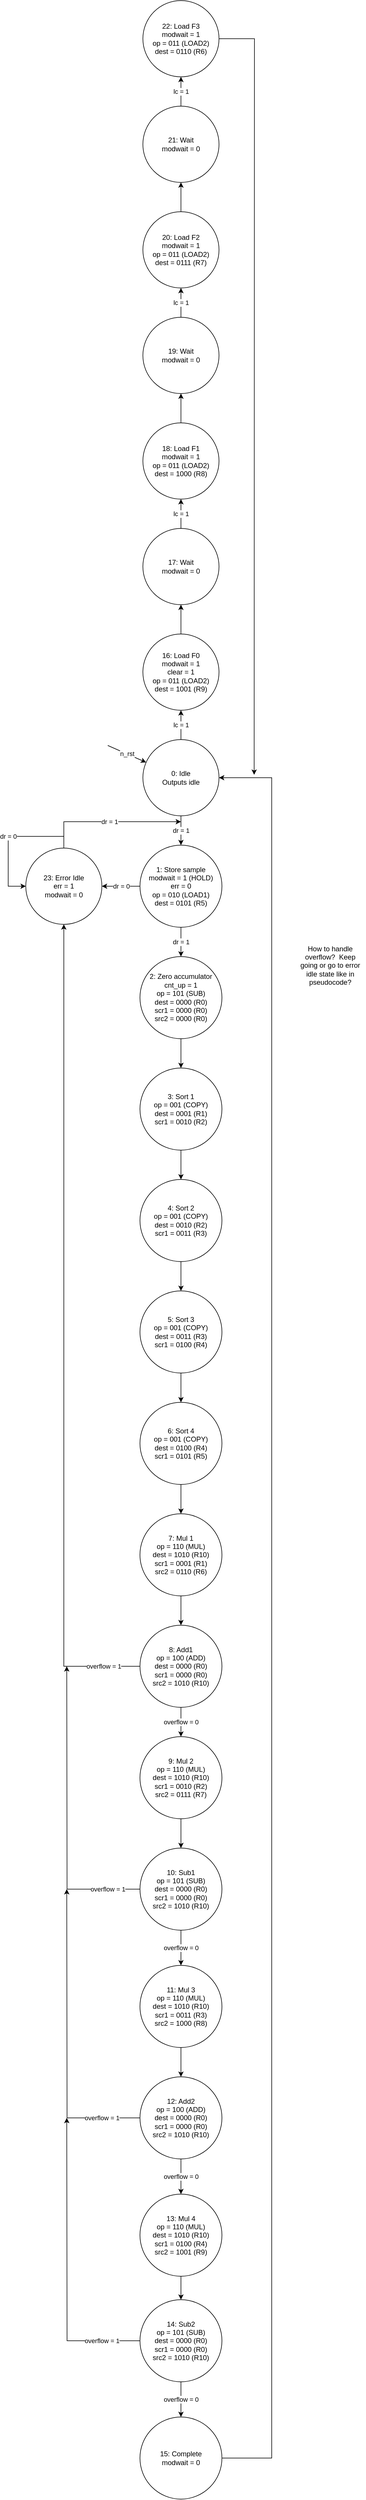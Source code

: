 <mxfile version="14.4.6" type="device"><diagram id="116usIIu4sC35L-W-Oq0" name="Page-1"><mxGraphModel dx="771" dy="2952" grid="1" gridSize="10" guides="1" tooltips="1" connect="1" arrows="1" fold="1" page="1" pageScale="1" pageWidth="850" pageHeight="1100" math="0" shadow="0"><root><mxCell id="0"/><mxCell id="1" parent="0"/><mxCell id="UNdPtts22r_8lSAZm-GZ-4" value="dr = 1" style="edgeStyle=orthogonalEdgeStyle;rounded=0;orthogonalLoop=1;jettySize=auto;html=1;entryX=0.5;entryY=0;entryDx=0;entryDy=0;" parent="1" source="UNdPtts22r_8lSAZm-GZ-1" target="UNdPtts22r_8lSAZm-GZ-3" edge="1"><mxGeometry relative="1" as="geometry"/></mxCell><mxCell id="UNdPtts22r_8lSAZm-GZ-31" value="lc = 1" style="edgeStyle=orthogonalEdgeStyle;rounded=0;orthogonalLoop=1;jettySize=auto;html=1;entryX=0.5;entryY=1;entryDx=0;entryDy=0;" parent="1" source="UNdPtts22r_8lSAZm-GZ-1" target="UNdPtts22r_8lSAZm-GZ-29" edge="1"><mxGeometry relative="1" as="geometry"/></mxCell><mxCell id="UNdPtts22r_8lSAZm-GZ-1" value="&lt;div&gt;0: Idle&lt;/div&gt;&lt;div&gt;Outputs idle&lt;br&gt;&lt;/div&gt;" style="ellipse;whiteSpace=wrap;html=1;aspect=fixed;" parent="1" vertex="1"><mxGeometry x="360" y="40" width="130" height="130" as="geometry"/></mxCell><mxCell id="UNdPtts22r_8lSAZm-GZ-2" value="n_rst" style="endArrow=classic;html=1;" parent="1" target="UNdPtts22r_8lSAZm-GZ-1" edge="1"><mxGeometry width="50" height="50" relative="1" as="geometry"><mxPoint x="300" y="50" as="sourcePoint"/><mxPoint x="350" y="10" as="targetPoint"/></mxGeometry></mxCell><mxCell id="UNdPtts22r_8lSAZm-GZ-7" value="dr = 1" style="edgeStyle=orthogonalEdgeStyle;rounded=0;orthogonalLoop=1;jettySize=auto;html=1;" parent="1" source="UNdPtts22r_8lSAZm-GZ-3" target="UNdPtts22r_8lSAZm-GZ-6" edge="1"><mxGeometry relative="1" as="geometry"/></mxCell><mxCell id="UNdPtts22r_8lSAZm-GZ-13" value="dr = 0" style="edgeStyle=orthogonalEdgeStyle;rounded=0;orthogonalLoop=1;jettySize=auto;html=1;entryX=1;entryY=0.5;entryDx=0;entryDy=0;" parent="1" source="UNdPtts22r_8lSAZm-GZ-3" target="UNdPtts22r_8lSAZm-GZ-12" edge="1"><mxGeometry relative="1" as="geometry"/></mxCell><mxCell id="UNdPtts22r_8lSAZm-GZ-3" value="&lt;div&gt;1: Store sample&lt;br&gt;&lt;/div&gt;&lt;div&gt;modwait = 1 (HOLD)&lt;br&gt;&lt;/div&gt;&lt;div&gt;err = 0&lt;br&gt;&lt;/div&gt;&lt;div&gt;op = 010 (LOAD1)&lt;/div&gt;&lt;div&gt;dest = 0101 (R5)&lt;br&gt;&lt;/div&gt;" style="ellipse;whiteSpace=wrap;html=1;aspect=fixed;" parent="1" vertex="1"><mxGeometry x="355" y="220" width="140" height="140" as="geometry"/></mxCell><mxCell id="UNdPtts22r_8lSAZm-GZ-10" style="edgeStyle=orthogonalEdgeStyle;rounded=0;orthogonalLoop=1;jettySize=auto;html=1;entryX=0.5;entryY=0;entryDx=0;entryDy=0;" parent="1" source="UNdPtts22r_8lSAZm-GZ-6" target="UNdPtts22r_8lSAZm-GZ-8" edge="1"><mxGeometry relative="1" as="geometry"/></mxCell><mxCell id="UNdPtts22r_8lSAZm-GZ-6" value="&lt;div&gt;2: Zero accumulator&lt;/div&gt;&lt;div&gt;cnt_up = 1&lt;br&gt;&lt;/div&gt;&lt;div&gt;op = 101 (SUB)&lt;/div&gt;&lt;div&gt;dest = 0000 (R0)&lt;/div&gt;&lt;div&gt;scr1 = 0000 (R0)&lt;/div&gt;&lt;div&gt;src2 = 0000 (R0)&lt;br&gt;&lt;/div&gt;" style="ellipse;whiteSpace=wrap;html=1;aspect=fixed;" parent="1" vertex="1"><mxGeometry x="355" y="410" width="140" height="140" as="geometry"/></mxCell><mxCell id="UNdPtts22r_8lSAZm-GZ-11" style="edgeStyle=orthogonalEdgeStyle;rounded=0;orthogonalLoop=1;jettySize=auto;html=1;entryX=0.5;entryY=0;entryDx=0;entryDy=0;" parent="1" source="UNdPtts22r_8lSAZm-GZ-8" target="UNdPtts22r_8lSAZm-GZ-9" edge="1"><mxGeometry relative="1" as="geometry"/></mxCell><mxCell id="UNdPtts22r_8lSAZm-GZ-8" value="&lt;div&gt;3: Sort 1&lt;br&gt;&lt;/div&gt;&lt;div&gt;op = 001 (COPY)&lt;/div&gt;&lt;div&gt;dest = 0001 (R1)&lt;/div&gt;&lt;div&gt;scr1 = 0010 (R2)&lt;/div&gt;" style="ellipse;whiteSpace=wrap;html=1;aspect=fixed;" parent="1" vertex="1"><mxGeometry x="355" y="600" width="140" height="140" as="geometry"/></mxCell><mxCell id="TAdcAAJxUgcfxOvYEBEQ-12" style="edgeStyle=orthogonalEdgeStyle;rounded=0;orthogonalLoop=1;jettySize=auto;html=1;entryX=0.5;entryY=0;entryDx=0;entryDy=0;" parent="1" source="UNdPtts22r_8lSAZm-GZ-9" target="TAdcAAJxUgcfxOvYEBEQ-11" edge="1"><mxGeometry relative="1" as="geometry"/></mxCell><mxCell id="UNdPtts22r_8lSAZm-GZ-9" value="&lt;div&gt;4: Sort 2&lt;br&gt;&lt;/div&gt;&lt;div&gt;op = 001 (COPY)&lt;/div&gt;&lt;div&gt;dest = 0010 (R2)&lt;/div&gt;&lt;div&gt;scr1 = 0011 (R3)&lt;/div&gt;" style="ellipse;whiteSpace=wrap;html=1;aspect=fixed;" parent="1" vertex="1"><mxGeometry x="355" y="790" width="140" height="140" as="geometry"/></mxCell><mxCell id="UNdPtts22r_8lSAZm-GZ-15" value="dr = 1" style="edgeStyle=orthogonalEdgeStyle;rounded=0;orthogonalLoop=1;jettySize=auto;html=1;" parent="1" source="UNdPtts22r_8lSAZm-GZ-12" edge="1"><mxGeometry relative="1" as="geometry"><mxPoint x="425" y="180" as="targetPoint"/><Array as="points"><mxPoint x="225" y="180"/></Array></mxGeometry></mxCell><mxCell id="UNdPtts22r_8lSAZm-GZ-12" value="23: Error Idle&lt;br&gt;&lt;div&gt;err = 1&lt;/div&gt;&lt;div&gt;modwait = 0&lt;br&gt;&lt;/div&gt;" style="ellipse;whiteSpace=wrap;html=1;aspect=fixed;" parent="1" vertex="1"><mxGeometry x="160" y="225" width="130" height="130" as="geometry"/></mxCell><mxCell id="UNdPtts22r_8lSAZm-GZ-14" value="dr = 0" style="edgeStyle=orthogonalEdgeStyle;rounded=0;orthogonalLoop=1;jettySize=auto;html=1;entryX=0;entryY=0.5;entryDx=0;entryDy=0;" parent="1" source="UNdPtts22r_8lSAZm-GZ-12" target="UNdPtts22r_8lSAZm-GZ-12" edge="1"><mxGeometry relative="1" as="geometry"><Array as="points"><mxPoint x="225" y="205"/><mxPoint x="130" y="205"/><mxPoint x="130" y="290"/></Array></mxGeometry></mxCell><mxCell id="UNdPtts22r_8lSAZm-GZ-19" style="edgeStyle=orthogonalEdgeStyle;rounded=0;orthogonalLoop=1;jettySize=auto;html=1;" parent="1" source="UNdPtts22r_8lSAZm-GZ-16" target="UNdPtts22r_8lSAZm-GZ-18" edge="1"><mxGeometry relative="1" as="geometry"/></mxCell><mxCell id="UNdPtts22r_8lSAZm-GZ-16" value="&lt;div&gt;7: Mul 1&lt;br&gt;&lt;/div&gt;&lt;div&gt;op = 110 (MUL)&lt;/div&gt;&lt;div&gt;dest = 1010 (R10)&lt;/div&gt;&lt;div&gt;scr1 = 0001 (R1)&lt;/div&gt;&lt;div&gt;src2 = 0110 (R6)&lt;br&gt;&lt;/div&gt;" style="ellipse;whiteSpace=wrap;html=1;aspect=fixed;" parent="1" vertex="1"><mxGeometry x="355" y="1360" width="140" height="140" as="geometry"/></mxCell><mxCell id="UNdPtts22r_8lSAZm-GZ-21" value="overflow = 1" style="edgeStyle=orthogonalEdgeStyle;rounded=0;orthogonalLoop=1;jettySize=auto;html=1;entryX=0.5;entryY=1;entryDx=0;entryDy=0;" parent="1" source="UNdPtts22r_8lSAZm-GZ-18" target="UNdPtts22r_8lSAZm-GZ-12" edge="1"><mxGeometry x="-0.911" relative="1" as="geometry"><mxPoint as="offset"/></mxGeometry></mxCell><mxCell id="UNdPtts22r_8lSAZm-GZ-22" value="overflow = 0" style="edgeStyle=orthogonalEdgeStyle;rounded=0;orthogonalLoop=1;jettySize=auto;html=1;entryX=0.5;entryY=0;entryDx=0;entryDy=0;" parent="1" source="UNdPtts22r_8lSAZm-GZ-18" target="UNdPtts22r_8lSAZm-GZ-20" edge="1"><mxGeometry relative="1" as="geometry"/></mxCell><mxCell id="UNdPtts22r_8lSAZm-GZ-18" value="&lt;div&gt;8: Add1&lt;br&gt;&lt;/div&gt;&lt;div&gt;op = 100 (ADD)&lt;/div&gt;&lt;div&gt;dest = 0000 (R0)&lt;/div&gt;&lt;div&gt;scr1 = 0000 (R0)&lt;/div&gt;&lt;div&gt;src2 = 1010 (R10)&lt;br&gt;&lt;/div&gt;" style="ellipse;whiteSpace=wrap;html=1;aspect=fixed;" parent="1" vertex="1"><mxGeometry x="355" y="1550" width="140" height="140" as="geometry"/></mxCell><mxCell id="UNdPtts22r_8lSAZm-GZ-26" style="edgeStyle=orthogonalEdgeStyle;rounded=0;orthogonalLoop=1;jettySize=auto;html=1;entryX=0.5;entryY=0;entryDx=0;entryDy=0;" parent="1" source="UNdPtts22r_8lSAZm-GZ-20" target="UNdPtts22r_8lSAZm-GZ-23" edge="1"><mxGeometry relative="1" as="geometry"/></mxCell><mxCell id="UNdPtts22r_8lSAZm-GZ-20" value="&lt;div&gt;9: Mul 2&lt;br&gt;&lt;/div&gt;&lt;div&gt;op = 110 (MUL)&lt;/div&gt;&lt;div&gt;dest = 1010 (R10)&lt;/div&gt;&lt;div&gt;scr1 = 0010 (R2)&lt;/div&gt;&lt;div&gt;src2 = 0111 (R7)&lt;br&gt;&lt;/div&gt;" style="ellipse;whiteSpace=wrap;html=1;aspect=fixed;" parent="1" vertex="1"><mxGeometry x="355" y="1740" width="140" height="140" as="geometry"/></mxCell><mxCell id="UNdPtts22r_8lSAZm-GZ-24" value="overflow = 1" style="edgeStyle=orthogonalEdgeStyle;rounded=0;orthogonalLoop=1;jettySize=auto;html=1;" parent="1" source="UNdPtts22r_8lSAZm-GZ-23" edge="1"><mxGeometry x="-0.782" relative="1" as="geometry"><mxPoint x="230" y="1620" as="targetPoint"/><mxPoint as="offset"/></mxGeometry></mxCell><mxCell id="UNdPtts22r_8lSAZm-GZ-25" value="" style="edgeStyle=orthogonalEdgeStyle;rounded=0;orthogonalLoop=1;jettySize=auto;html=1;entryX=1;entryY=0.5;entryDx=0;entryDy=0;exitX=1;exitY=0.5;exitDx=0;exitDy=0;" parent="1" source="UNdPtts22r_8lSAZm-GZ-27" target="UNdPtts22r_8lSAZm-GZ-1" edge="1"><mxGeometry x="-0.952" relative="1" as="geometry"><mxPoint x="580" y="1690" as="sourcePoint"/><Array as="points"><mxPoint x="580" y="2970"/><mxPoint x="580" y="105"/></Array><mxPoint as="offset"/></mxGeometry></mxCell><mxCell id="UNdPtts22r_8lSAZm-GZ-28" value="overflow = 0" style="edgeStyle=orthogonalEdgeStyle;rounded=0;orthogonalLoop=1;jettySize=auto;html=1;entryX=0.5;entryY=0;entryDx=0;entryDy=0;" parent="1" source="UNdPtts22r_8lSAZm-GZ-23" target="TAdcAAJxUgcfxOvYEBEQ-16" edge="1"><mxGeometry relative="1" as="geometry"/></mxCell><mxCell id="UNdPtts22r_8lSAZm-GZ-23" value="&lt;div&gt;10: Sub1&lt;br&gt;&lt;/div&gt;&lt;div&gt;op = 101 (SUB)&lt;/div&gt;&lt;div&gt;dest = 0000 (R0)&lt;/div&gt;&lt;div&gt;scr1 = 0000 (R0)&lt;/div&gt;&lt;div&gt;src2 = 1010 (R10)&lt;br&gt;&lt;/div&gt;" style="ellipse;whiteSpace=wrap;html=1;aspect=fixed;" parent="1" vertex="1"><mxGeometry x="355" y="1930" width="140" height="140" as="geometry"/></mxCell><mxCell id="UNdPtts22r_8lSAZm-GZ-27" value="&lt;div&gt;15: Complete&lt;br&gt;&lt;/div&gt;&lt;div&gt;modwait = 0&lt;/div&gt;" style="ellipse;whiteSpace=wrap;html=1;aspect=fixed;" parent="1" vertex="1"><mxGeometry x="355" y="2900" width="140" height="140" as="geometry"/></mxCell><mxCell id="UNdPtts22r_8lSAZm-GZ-33" style="edgeStyle=orthogonalEdgeStyle;rounded=0;orthogonalLoop=1;jettySize=auto;html=1;entryX=0.5;entryY=1;entryDx=0;entryDy=0;" parent="1" source="UNdPtts22r_8lSAZm-GZ-29" target="UNdPtts22r_8lSAZm-GZ-32" edge="1"><mxGeometry relative="1" as="geometry"/></mxCell><mxCell id="UNdPtts22r_8lSAZm-GZ-29" value="&lt;div&gt;16: Load F0&lt;br&gt;&lt;/div&gt;&lt;div&gt;modwait = 1&lt;/div&gt;&lt;div&gt;clear = 1&lt;br&gt;&lt;/div&gt;&lt;div&gt;op = 011 (LOAD2)&lt;br&gt;&lt;/div&gt;&lt;div&gt;dest = 1001 (R9)&lt;br&gt;&lt;/div&gt;" style="ellipse;whiteSpace=wrap;html=1;aspect=fixed;" parent="1" vertex="1"><mxGeometry x="360" y="-140" width="130" height="130" as="geometry"/></mxCell><mxCell id="UNdPtts22r_8lSAZm-GZ-35" value="lc = 1" style="edgeStyle=orthogonalEdgeStyle;rounded=0;orthogonalLoop=1;jettySize=auto;html=1;entryX=0.5;entryY=1;entryDx=0;entryDy=0;" parent="1" source="UNdPtts22r_8lSAZm-GZ-32" target="UNdPtts22r_8lSAZm-GZ-34" edge="1"><mxGeometry relative="1" as="geometry"/></mxCell><mxCell id="UNdPtts22r_8lSAZm-GZ-32" value="&lt;div&gt;17: Wait&lt;br&gt;&lt;/div&gt;&lt;div&gt;modwait = 0&lt;br&gt;&lt;/div&gt;" style="ellipse;whiteSpace=wrap;html=1;aspect=fixed;" parent="1" vertex="1"><mxGeometry x="360" y="-320" width="130" height="130" as="geometry"/></mxCell><mxCell id="TAdcAAJxUgcfxOvYEBEQ-3" style="edgeStyle=orthogonalEdgeStyle;rounded=0;orthogonalLoop=1;jettySize=auto;html=1;entryX=0.5;entryY=1;entryDx=0;entryDy=0;" parent="1" source="UNdPtts22r_8lSAZm-GZ-34" target="TAdcAAJxUgcfxOvYEBEQ-1" edge="1"><mxGeometry relative="1" as="geometry"/></mxCell><mxCell id="UNdPtts22r_8lSAZm-GZ-34" value="&lt;div&gt;18: Load F1&lt;br&gt;&lt;/div&gt;&lt;div&gt;modwait = 1&lt;/div&gt;&lt;div&gt;op = 011 (LOAD2)&lt;br&gt;&lt;/div&gt;&lt;div&gt;dest = 1000 (R8)&lt;br&gt;&lt;/div&gt;" style="ellipse;whiteSpace=wrap;html=1;aspect=fixed;" parent="1" vertex="1"><mxGeometry x="360" y="-500" width="130" height="130" as="geometry"/></mxCell><mxCell id="UNdPtts22r_8lSAZm-GZ-37" value="How to handle overflow?&amp;nbsp; Keep going or go to error idle state like in pseudocode?" style="text;html=1;strokeColor=none;fillColor=none;align=center;verticalAlign=middle;whiteSpace=wrap;rounded=0;" parent="1" vertex="1"><mxGeometry x="620" y="380" width="120" height="90" as="geometry"/></mxCell><mxCell id="TAdcAAJxUgcfxOvYEBEQ-5" value="lc = 1" style="edgeStyle=orthogonalEdgeStyle;rounded=0;orthogonalLoop=1;jettySize=auto;html=1;entryX=0.5;entryY=1;entryDx=0;entryDy=0;" parent="1" source="TAdcAAJxUgcfxOvYEBEQ-1" target="TAdcAAJxUgcfxOvYEBEQ-4" edge="1"><mxGeometry relative="1" as="geometry"/></mxCell><mxCell id="TAdcAAJxUgcfxOvYEBEQ-1" value="&lt;div&gt;19: Wait&lt;br&gt;&lt;/div&gt;&lt;div&gt;modwait = 0&lt;br&gt;&lt;/div&gt;" style="ellipse;whiteSpace=wrap;html=1;aspect=fixed;" parent="1" vertex="1"><mxGeometry x="360" y="-680" width="130" height="130" as="geometry"/></mxCell><mxCell id="TAdcAAJxUgcfxOvYEBEQ-7" style="edgeStyle=orthogonalEdgeStyle;rounded=0;orthogonalLoop=1;jettySize=auto;html=1;entryX=0.5;entryY=1;entryDx=0;entryDy=0;" parent="1" source="TAdcAAJxUgcfxOvYEBEQ-4" target="TAdcAAJxUgcfxOvYEBEQ-6" edge="1"><mxGeometry relative="1" as="geometry"/></mxCell><mxCell id="TAdcAAJxUgcfxOvYEBEQ-4" value="&lt;div&gt;20: Load F2&lt;br&gt;&lt;/div&gt;&lt;div&gt;modwait = 1&lt;/div&gt;&lt;div&gt;op = 011 (LOAD2)&lt;br&gt;&lt;/div&gt;&lt;div&gt;dest = 0111 (R7)&lt;br&gt;&lt;/div&gt;" style="ellipse;whiteSpace=wrap;html=1;aspect=fixed;" parent="1" vertex="1"><mxGeometry x="360" y="-860" width="130" height="130" as="geometry"/></mxCell><mxCell id="TAdcAAJxUgcfxOvYEBEQ-9" value="lc = 1" style="edgeStyle=orthogonalEdgeStyle;rounded=0;orthogonalLoop=1;jettySize=auto;html=1;entryX=0.5;entryY=1;entryDx=0;entryDy=0;" parent="1" source="TAdcAAJxUgcfxOvYEBEQ-6" target="TAdcAAJxUgcfxOvYEBEQ-8" edge="1"><mxGeometry relative="1" as="geometry"/></mxCell><mxCell id="TAdcAAJxUgcfxOvYEBEQ-6" value="&lt;div&gt;21: Wait&lt;br&gt;&lt;/div&gt;&lt;div&gt;modwait = 0&lt;br&gt;&lt;/div&gt;" style="ellipse;whiteSpace=wrap;html=1;aspect=fixed;" parent="1" vertex="1"><mxGeometry x="360" y="-1040" width="130" height="130" as="geometry"/></mxCell><mxCell id="TAdcAAJxUgcfxOvYEBEQ-10" style="edgeStyle=orthogonalEdgeStyle;rounded=0;orthogonalLoop=1;jettySize=auto;html=1;" parent="1" source="TAdcAAJxUgcfxOvYEBEQ-8" edge="1"><mxGeometry relative="1" as="geometry"><mxPoint x="550" y="100" as="targetPoint"/></mxGeometry></mxCell><mxCell id="TAdcAAJxUgcfxOvYEBEQ-8" value="&lt;div&gt;22: Load F3&lt;br&gt;&lt;/div&gt;&lt;div&gt;modwait = 1&lt;/div&gt;&lt;div&gt;op = 011 (LOAD2)&lt;br&gt;&lt;/div&gt;&lt;div&gt;dest = 0110 (R6)&lt;br&gt;&lt;/div&gt;" style="ellipse;whiteSpace=wrap;html=1;aspect=fixed;" parent="1" vertex="1"><mxGeometry x="360" y="-1220" width="130" height="130" as="geometry"/></mxCell><mxCell id="TAdcAAJxUgcfxOvYEBEQ-14" style="edgeStyle=orthogonalEdgeStyle;rounded=0;orthogonalLoop=1;jettySize=auto;html=1;entryX=0.5;entryY=0;entryDx=0;entryDy=0;" parent="1" source="TAdcAAJxUgcfxOvYEBEQ-11" target="TAdcAAJxUgcfxOvYEBEQ-13" edge="1"><mxGeometry relative="1" as="geometry"/></mxCell><mxCell id="TAdcAAJxUgcfxOvYEBEQ-11" value="&lt;div&gt;5: Sort 3&lt;br&gt;&lt;/div&gt;&lt;div&gt;op = 001 (COPY)&lt;/div&gt;&lt;div&gt;dest = 0011 (R3)&lt;/div&gt;&lt;div&gt;scr1 = 0100 (R4)&lt;/div&gt;" style="ellipse;whiteSpace=wrap;html=1;aspect=fixed;" parent="1" vertex="1"><mxGeometry x="355" y="980" width="140" height="140" as="geometry"/></mxCell><mxCell id="TAdcAAJxUgcfxOvYEBEQ-15" style="edgeStyle=orthogonalEdgeStyle;rounded=0;orthogonalLoop=1;jettySize=auto;html=1;entryX=0.5;entryY=0;entryDx=0;entryDy=0;" parent="1" source="TAdcAAJxUgcfxOvYEBEQ-13" target="UNdPtts22r_8lSAZm-GZ-16" edge="1"><mxGeometry relative="1" as="geometry"/></mxCell><mxCell id="TAdcAAJxUgcfxOvYEBEQ-13" value="&lt;div&gt;6: Sort 4&lt;br&gt;&lt;/div&gt;&lt;div&gt;op = 001 (COPY)&lt;/div&gt;&lt;div&gt;dest = 0100 (R4)&lt;/div&gt;&lt;div&gt;scr1 = 0101 (R5)&lt;/div&gt;" style="ellipse;whiteSpace=wrap;html=1;aspect=fixed;" parent="1" vertex="1"><mxGeometry x="355" y="1170" width="140" height="140" as="geometry"/></mxCell><mxCell id="TAdcAAJxUgcfxOvYEBEQ-18" style="edgeStyle=orthogonalEdgeStyle;rounded=0;orthogonalLoop=1;jettySize=auto;html=1;entryX=0.5;entryY=0;entryDx=0;entryDy=0;" parent="1" source="TAdcAAJxUgcfxOvYEBEQ-16" target="TAdcAAJxUgcfxOvYEBEQ-17" edge="1"><mxGeometry relative="1" as="geometry"/></mxCell><mxCell id="TAdcAAJxUgcfxOvYEBEQ-16" value="&lt;div&gt;11: Mul 3&lt;br&gt;&lt;/div&gt;&lt;div&gt;op = 110 (MUL)&lt;/div&gt;&lt;div&gt;dest = 1010 (R10)&lt;/div&gt;&lt;div&gt;scr1 = 0011 (R3)&lt;/div&gt;&lt;div&gt;src2 = 1000 (R8)&lt;br&gt;&lt;/div&gt;" style="ellipse;whiteSpace=wrap;html=1;aspect=fixed;" parent="1" vertex="1"><mxGeometry x="355" y="2130" width="140" height="140" as="geometry"/></mxCell><mxCell id="TAdcAAJxUgcfxOvYEBEQ-20" value="overflow = 0" style="edgeStyle=orthogonalEdgeStyle;rounded=0;orthogonalLoop=1;jettySize=auto;html=1;entryX=0.5;entryY=0;entryDx=0;entryDy=0;" parent="1" source="TAdcAAJxUgcfxOvYEBEQ-17" target="TAdcAAJxUgcfxOvYEBEQ-19" edge="1"><mxGeometry relative="1" as="geometry"/></mxCell><mxCell id="TAdcAAJxUgcfxOvYEBEQ-21" value="overflow = 1" style="edgeStyle=orthogonalEdgeStyle;rounded=0;orthogonalLoop=1;jettySize=auto;html=1;" parent="1" source="TAdcAAJxUgcfxOvYEBEQ-17" edge="1"><mxGeometry x="-0.748" relative="1" as="geometry"><mxPoint x="230" y="2000" as="targetPoint"/><mxPoint as="offset"/></mxGeometry></mxCell><mxCell id="TAdcAAJxUgcfxOvYEBEQ-17" value="&lt;div&gt;12: Add2&lt;br&gt;&lt;/div&gt;&lt;div&gt;op = 100 (ADD)&lt;/div&gt;&lt;div&gt;dest = 0000 (R0)&lt;/div&gt;&lt;div&gt;scr1 = 0000 (R0)&lt;/div&gt;&lt;div&gt;src2 = 1010 (R10)&lt;br&gt;&lt;/div&gt;" style="ellipse;whiteSpace=wrap;html=1;aspect=fixed;" parent="1" vertex="1"><mxGeometry x="355" y="2320" width="140" height="140" as="geometry"/></mxCell><mxCell id="TAdcAAJxUgcfxOvYEBEQ-24" style="edgeStyle=orthogonalEdgeStyle;rounded=0;orthogonalLoop=1;jettySize=auto;html=1;entryX=0.5;entryY=0;entryDx=0;entryDy=0;" parent="1" source="TAdcAAJxUgcfxOvYEBEQ-19" target="TAdcAAJxUgcfxOvYEBEQ-22" edge="1"><mxGeometry relative="1" as="geometry"/></mxCell><mxCell id="TAdcAAJxUgcfxOvYEBEQ-19" value="&lt;div&gt;13: Mul 4&lt;br&gt;&lt;/div&gt;&lt;div&gt;op = 110 (MUL)&lt;/div&gt;&lt;div&gt;dest = 1010 (R10)&lt;/div&gt;&lt;div&gt;scr1 = 0100 (R4)&lt;/div&gt;&lt;div&gt;src2 = 1001 (R9)&lt;br&gt;&lt;/div&gt;" style="ellipse;whiteSpace=wrap;html=1;aspect=fixed;" parent="1" vertex="1"><mxGeometry x="355" y="2520" width="140" height="140" as="geometry"/></mxCell><mxCell id="TAdcAAJxUgcfxOvYEBEQ-25" value="overflow = 1" style="edgeStyle=orthogonalEdgeStyle;rounded=0;orthogonalLoop=1;jettySize=auto;html=1;" parent="1" source="TAdcAAJxUgcfxOvYEBEQ-22" edge="1"><mxGeometry x="-0.743" relative="1" as="geometry"><mxPoint x="230" y="2390" as="targetPoint"/><mxPoint as="offset"/></mxGeometry></mxCell><mxCell id="TAdcAAJxUgcfxOvYEBEQ-26" value="overflow = 0" style="edgeStyle=orthogonalEdgeStyle;rounded=0;orthogonalLoop=1;jettySize=auto;html=1;entryX=0.5;entryY=0;entryDx=0;entryDy=0;" parent="1" source="TAdcAAJxUgcfxOvYEBEQ-22" target="UNdPtts22r_8lSAZm-GZ-27" edge="1"><mxGeometry relative="1" as="geometry"/></mxCell><mxCell id="TAdcAAJxUgcfxOvYEBEQ-22" value="&lt;div&gt;14: Sub2&lt;br&gt;&lt;/div&gt;&lt;div&gt;op = 101 (SUB)&lt;/div&gt;&lt;div&gt;dest = 0000 (R0)&lt;/div&gt;&lt;div&gt;scr1 = 0000 (R0)&lt;/div&gt;&lt;div&gt;src2 = 1010 (R10)&lt;br&gt;&lt;/div&gt;" style="ellipse;whiteSpace=wrap;html=1;aspect=fixed;" parent="1" vertex="1"><mxGeometry x="355" y="2700" width="140" height="140" as="geometry"/></mxCell></root></mxGraphModel></diagram></mxfile>